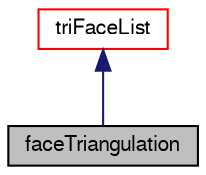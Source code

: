 digraph "faceTriangulation"
{
  bgcolor="transparent";
  edge [fontname="FreeSans",fontsize="10",labelfontname="FreeSans",labelfontsize="10"];
  node [fontname="FreeSans",fontsize="10",shape=record];
  Node0 [label="faceTriangulation",height=0.2,width=0.4,color="black", fillcolor="grey75", style="filled", fontcolor="black"];
  Node1 -> Node0 [dir="back",color="midnightblue",fontsize="10",style="solid",fontname="FreeSans"];
  Node1 [label="triFaceList",height=0.2,width=0.4,color="red",URL="$a25694.html",tooltip="A 1D array of objects of type <T>, where the size of the vector is known and used for subscript bound..."];
}

